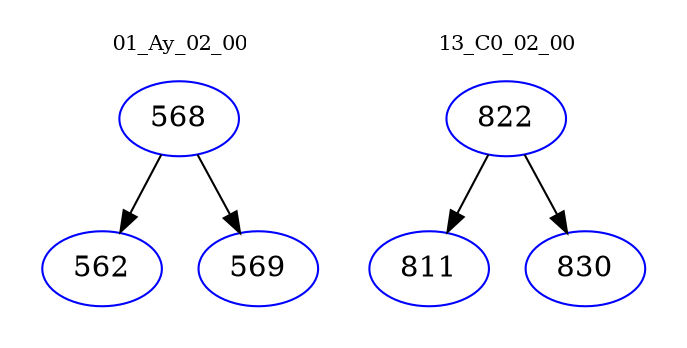 digraph{
subgraph cluster_0 {
color = white
label = "01_Ay_02_00";
fontsize=10;
T0_568 [label="568", color="blue"]
T0_568 -> T0_562 [color="black"]
T0_562 [label="562", color="blue"]
T0_568 -> T0_569 [color="black"]
T0_569 [label="569", color="blue"]
}
subgraph cluster_1 {
color = white
label = "13_C0_02_00";
fontsize=10;
T1_822 [label="822", color="blue"]
T1_822 -> T1_811 [color="black"]
T1_811 [label="811", color="blue"]
T1_822 -> T1_830 [color="black"]
T1_830 [label="830", color="blue"]
}
}

